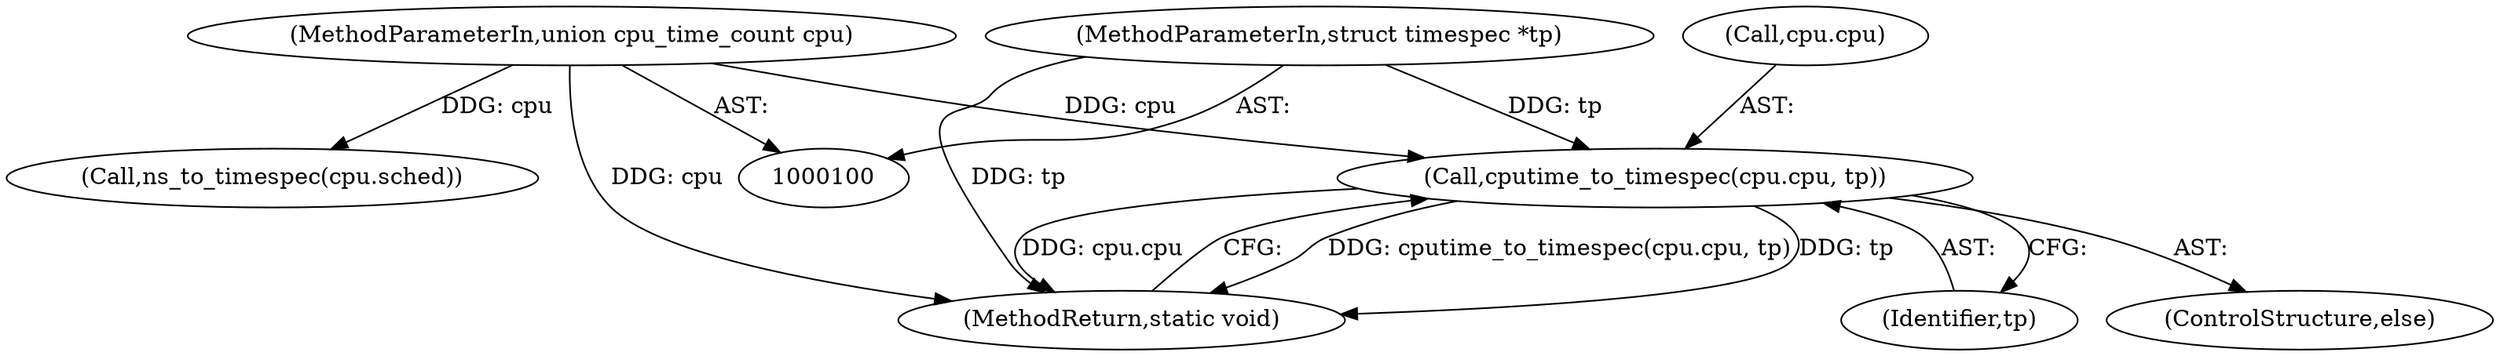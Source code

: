 digraph "0_linux_f8bd2258e2d520dff28c855658bd24bdafb5102d_4@pointer" {
"1000118" [label="(Call,cputime_to_timespec(cpu.cpu, tp))"];
"1000102" [label="(MethodParameterIn,union cpu_time_count cpu)"];
"1000103" [label="(MethodParameterIn,struct timespec *tp)"];
"1000113" [label="(Call,ns_to_timespec(cpu.sched))"];
"1000118" [label="(Call,cputime_to_timespec(cpu.cpu, tp))"];
"1000102" [label="(MethodParameterIn,union cpu_time_count cpu)"];
"1000119" [label="(Call,cpu.cpu)"];
"1000103" [label="(MethodParameterIn,struct timespec *tp)"];
"1000117" [label="(ControlStructure,else)"];
"1000123" [label="(MethodReturn,static void)"];
"1000122" [label="(Identifier,tp)"];
"1000118" -> "1000117"  [label="AST: "];
"1000118" -> "1000122"  [label="CFG: "];
"1000119" -> "1000118"  [label="AST: "];
"1000122" -> "1000118"  [label="AST: "];
"1000123" -> "1000118"  [label="CFG: "];
"1000118" -> "1000123"  [label="DDG: cputime_to_timespec(cpu.cpu, tp)"];
"1000118" -> "1000123"  [label="DDG: tp"];
"1000118" -> "1000123"  [label="DDG: cpu.cpu"];
"1000102" -> "1000118"  [label="DDG: cpu"];
"1000103" -> "1000118"  [label="DDG: tp"];
"1000102" -> "1000100"  [label="AST: "];
"1000102" -> "1000123"  [label="DDG: cpu"];
"1000102" -> "1000113"  [label="DDG: cpu"];
"1000103" -> "1000100"  [label="AST: "];
"1000103" -> "1000123"  [label="DDG: tp"];
}
